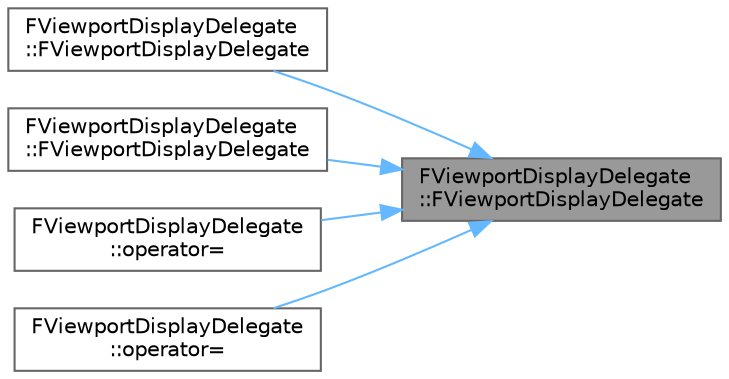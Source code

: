 digraph "FViewportDisplayDelegate::FViewportDisplayDelegate"
{
 // INTERACTIVE_SVG=YES
 // LATEX_PDF_SIZE
  bgcolor="transparent";
  edge [fontname=Helvetica,fontsize=10,labelfontname=Helvetica,labelfontsize=10];
  node [fontname=Helvetica,fontsize=10,shape=box,height=0.2,width=0.4];
  rankdir="RL";
  Node1 [id="Node000001",label="FViewportDisplayDelegate\l::FViewportDisplayDelegate",height=0.2,width=0.4,color="gray40", fillcolor="grey60", style="filled", fontcolor="black",tooltip=" "];
  Node1 -> Node2 [id="edge1_Node000001_Node000002",dir="back",color="steelblue1",style="solid",tooltip=" "];
  Node2 [id="Node000002",label="FViewportDisplayDelegate\l::FViewportDisplayDelegate",height=0.2,width=0.4,color="grey40", fillcolor="white", style="filled",URL="$d9/d3f/structFViewportDisplayDelegate.html#a531b97772844c1349e7b7ec76f2c1fb8",tooltip=" "];
  Node1 -> Node3 [id="edge2_Node000001_Node000003",dir="back",color="steelblue1",style="solid",tooltip=" "];
  Node3 [id="Node000003",label="FViewportDisplayDelegate\l::FViewportDisplayDelegate",height=0.2,width=0.4,color="grey40", fillcolor="white", style="filled",URL="$d9/d3f/structFViewportDisplayDelegate.html#ae76bfccfba84aabaeea57af3b3870b9b",tooltip=" "];
  Node1 -> Node4 [id="edge3_Node000001_Node000004",dir="back",color="steelblue1",style="solid",tooltip=" "];
  Node4 [id="Node000004",label="FViewportDisplayDelegate\l::operator=",height=0.2,width=0.4,color="grey40", fillcolor="white", style="filled",URL="$d9/d3f/structFViewportDisplayDelegate.html#a23e2f908990f013e7cfacb1a6f6e6469",tooltip=" "];
  Node1 -> Node5 [id="edge4_Node000001_Node000005",dir="back",color="steelblue1",style="solid",tooltip=" "];
  Node5 [id="Node000005",label="FViewportDisplayDelegate\l::operator=",height=0.2,width=0.4,color="grey40", fillcolor="white", style="filled",URL="$d9/d3f/structFViewportDisplayDelegate.html#a771e4bf799b4bf402ad2e23d9921c93b",tooltip=" "];
}
